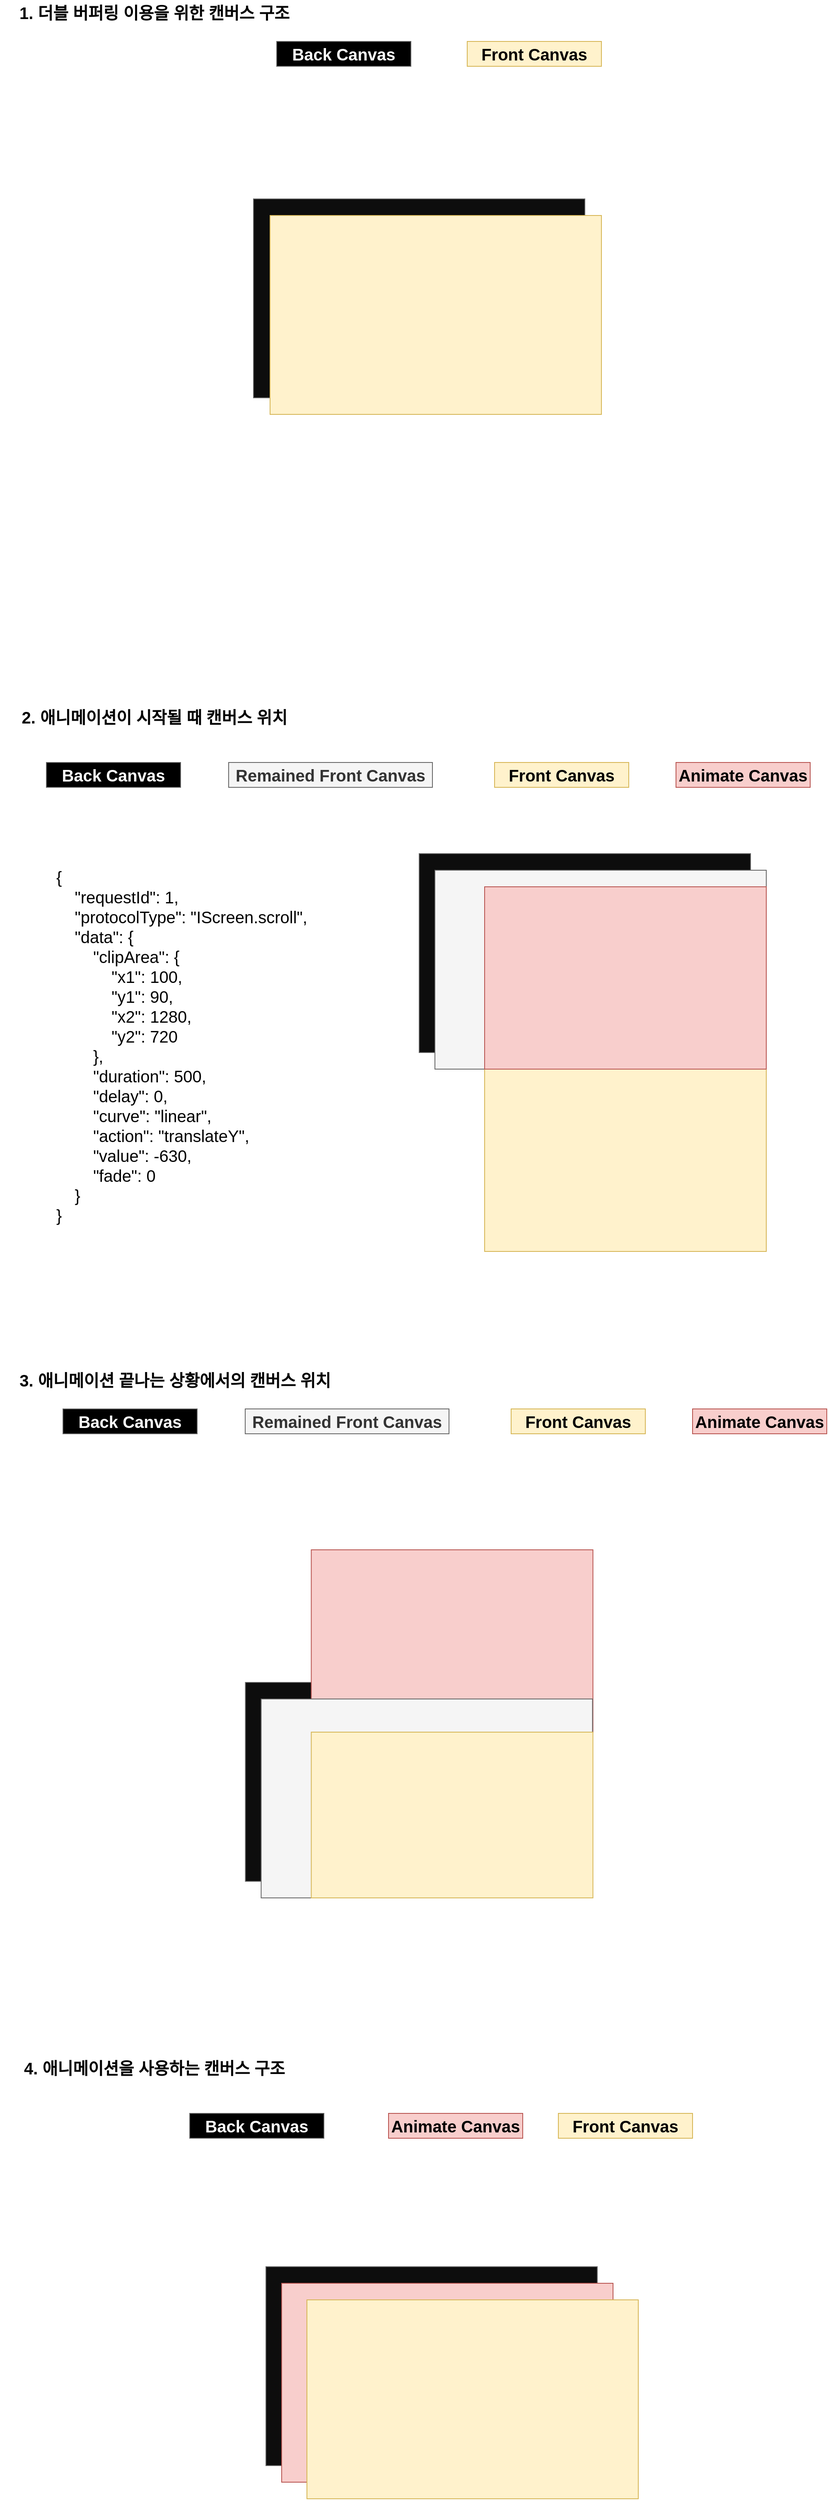<mxfile version="14.6.3" type="github"><diagram id="7ASvY5533X9Y6ewrQkF5" name="Page-1"><mxGraphModel dx="1226" dy="1307" grid="1" gridSize="10" guides="1" tooltips="1" connect="1" arrows="1" fold="1" page="1" pageScale="1" pageWidth="1169" pageHeight="827" math="0" shadow="0"><root><mxCell id="0"/><mxCell id="1" parent="0"/><mxCell id="V8t2Ay-YsVY3AO_K1ePc-39" value="" style="rounded=0;whiteSpace=wrap;html=1;strokeColor=#666666;fontColor=#333333;fillColor=#0D0D0D;" parent="1" vertex="1"><mxGeometry x="330.25" y="2050" width="400" height="240" as="geometry"/></mxCell><mxCell id="V8t2Ay-YsVY3AO_K1ePc-42" value="" style="rounded=0;whiteSpace=wrap;html=1;fillColor=#f8cecc;strokeColor=#b85450;" parent="1" vertex="1"><mxGeometry x="409.75" y="1890" width="340" height="220" as="geometry"/></mxCell><mxCell id="V8t2Ay-YsVY3AO_K1ePc-33" value="" style="rounded=0;whiteSpace=wrap;html=1;strokeColor=#666666;fontColor=#333333;fillColor=#0D0D0D;" parent="1" vertex="1"><mxGeometry x="540" y="1050" width="400" height="240" as="geometry"/></mxCell><mxCell id="V8t2Ay-YsVY3AO_K1ePc-1" value="" style="rounded=0;whiteSpace=wrap;html=1;strokeColor=#666666;fontColor=#333333;fillColor=#0D0D0D;" parent="1" vertex="1"><mxGeometry x="340" y="260" width="400" height="240" as="geometry"/></mxCell><mxCell id="V8t2Ay-YsVY3AO_K1ePc-3" value="" style="rounded=0;whiteSpace=wrap;html=1;fillColor=#fff2cc;strokeColor=#d6b656;" parent="1" vertex="1"><mxGeometry x="360" y="280" width="400" height="240" as="geometry"/></mxCell><mxCell id="V8t2Ay-YsVY3AO_K1ePc-5" value="Back Canvas" style="text;html=1;strokeColor=#666666;align=center;verticalAlign=middle;whiteSpace=wrap;rounded=0;fontStyle=1;fontSize=20;fillColor=#000000;fontColor=#FCFCFC;" parent="1" vertex="1"><mxGeometry x="368" y="70" width="162" height="30" as="geometry"/></mxCell><mxCell id="V8t2Ay-YsVY3AO_K1ePc-6" value="Front Canvas" style="text;html=1;strokeColor=#d6b656;fillColor=#fff2cc;align=center;verticalAlign=middle;whiteSpace=wrap;rounded=0;fontStyle=1;fontSize=20;" parent="1" vertex="1"><mxGeometry x="598" y="70" width="162" height="30" as="geometry"/></mxCell><mxCell id="V8t2Ay-YsVY3AO_K1ePc-16" value="" style="rounded=0;whiteSpace=wrap;html=1;fillColor=#f5f5f5;strokeColor=#666666;fontColor=#333333;" parent="1" vertex="1"><mxGeometry x="559" y="1070" width="400" height="240" as="geometry"/></mxCell><mxCell id="V8t2Ay-YsVY3AO_K1ePc-17" value="" style="rounded=0;whiteSpace=wrap;html=1;fillColor=#fff2cc;strokeColor=#d6b656;" parent="1" vertex="1"><mxGeometry x="619" y="1310" width="340" height="220" as="geometry"/></mxCell><mxCell id="V8t2Ay-YsVY3AO_K1ePc-18" value="Remained Front Canvas" style="text;html=1;strokeColor=#666666;fillColor=#f5f5f5;align=center;verticalAlign=middle;whiteSpace=wrap;rounded=0;fontStyle=1;fontSize=20;fontColor=#333333;" parent="1" vertex="1"><mxGeometry x="310" y="940" width="246" height="30" as="geometry"/></mxCell><mxCell id="V8t2Ay-YsVY3AO_K1ePc-19" value="Front Canvas" style="text;html=1;strokeColor=#d6b656;fillColor=#fff2cc;align=center;verticalAlign=middle;whiteSpace=wrap;rounded=0;fontStyle=1;fontSize=20;" parent="1" vertex="1"><mxGeometry x="631" y="940" width="162" height="30" as="geometry"/></mxCell><mxCell id="V8t2Ay-YsVY3AO_K1ePc-20" value="Animate Canvas" style="text;html=1;strokeColor=#b85450;fillColor=#f8cecc;align=center;verticalAlign=middle;whiteSpace=wrap;rounded=0;fontStyle=1;fontSize=20;" parent="1" vertex="1"><mxGeometry x="850" y="940" width="162" height="30" as="geometry"/></mxCell><mxCell id="V8t2Ay-YsVY3AO_K1ePc-32" value="" style="rounded=0;whiteSpace=wrap;html=1;fillColor=#f8cecc;strokeColor=#b85450;" parent="1" vertex="1"><mxGeometry x="619" y="1090" width="340" height="220" as="geometry"/></mxCell><mxCell id="V8t2Ay-YsVY3AO_K1ePc-34" value="Back Canvas" style="text;html=1;strokeColor=#666666;align=center;verticalAlign=middle;whiteSpace=wrap;rounded=0;fontStyle=1;fontSize=20;fillColor=#000000;fontColor=#FCFCFC;" parent="1" vertex="1"><mxGeometry x="90" y="940" width="162" height="30" as="geometry"/></mxCell><mxCell id="V8t2Ay-YsVY3AO_K1ePc-35" value="Remained Front Canvas" style="text;html=1;strokeColor=#666666;fillColor=#f5f5f5;align=center;verticalAlign=middle;whiteSpace=wrap;rounded=0;fontStyle=1;fontSize=20;fontColor=#333333;" parent="1" vertex="1"><mxGeometry x="330" y="1720" width="246" height="30" as="geometry"/></mxCell><mxCell id="V8t2Ay-YsVY3AO_K1ePc-36" value="Front Canvas" style="text;html=1;strokeColor=#d6b656;fillColor=#fff2cc;align=center;verticalAlign=middle;whiteSpace=wrap;rounded=0;fontStyle=1;fontSize=20;" parent="1" vertex="1"><mxGeometry x="651" y="1720" width="162" height="30" as="geometry"/></mxCell><mxCell id="V8t2Ay-YsVY3AO_K1ePc-37" value="Animate Canvas" style="text;html=1;strokeColor=#b85450;fillColor=#f8cecc;align=center;verticalAlign=middle;whiteSpace=wrap;rounded=0;fontStyle=1;fontSize=20;" parent="1" vertex="1"><mxGeometry x="870" y="1720" width="162" height="30" as="geometry"/></mxCell><mxCell id="V8t2Ay-YsVY3AO_K1ePc-38" value="Back Canvas" style="text;html=1;strokeColor=#666666;align=center;verticalAlign=middle;whiteSpace=wrap;rounded=0;fontStyle=1;fontSize=20;fillColor=#000000;fontColor=#FCFCFC;" parent="1" vertex="1"><mxGeometry x="110" y="1720" width="162" height="30" as="geometry"/></mxCell><mxCell id="V8t2Ay-YsVY3AO_K1ePc-40" value="" style="rounded=0;whiteSpace=wrap;html=1;fillColor=#f5f5f5;strokeColor=#666666;fontColor=#333333;" parent="1" vertex="1"><mxGeometry x="349.25" y="2070" width="400" height="240" as="geometry"/></mxCell><mxCell id="V8t2Ay-YsVY3AO_K1ePc-41" value="" style="rounded=0;whiteSpace=wrap;html=1;fillColor=#fff2cc;strokeColor=#d6b656;" parent="1" vertex="1"><mxGeometry x="409.75" y="2110" width="340" height="200" as="geometry"/></mxCell><mxCell id="V8t2Ay-YsVY3AO_K1ePc-43" value="&lt;font color=&quot;#000000&quot;&gt;{&lt;br&gt;&amp;nbsp; &amp;nbsp; &quot;requestId&quot;: 1,&lt;br&gt;&amp;nbsp; &amp;nbsp; &quot;protocolType&quot;: &quot;IScreen.scroll&quot;,&lt;br&gt;&amp;nbsp; &amp;nbsp; &quot;data&quot;: {&lt;br&gt;&amp;nbsp; &amp;nbsp; &amp;nbsp; &amp;nbsp; &quot;clipArea&quot;: {&lt;br&gt;&amp;nbsp; &amp;nbsp; &amp;nbsp; &amp;nbsp; &amp;nbsp; &amp;nbsp; &quot;x1&quot;: 100,&lt;br&gt;&amp;nbsp; &amp;nbsp; &amp;nbsp; &amp;nbsp; &amp;nbsp; &amp;nbsp; &quot;y1&quot;: 90,&lt;br&gt;&amp;nbsp; &amp;nbsp; &amp;nbsp; &amp;nbsp; &amp;nbsp; &amp;nbsp; &quot;x2&quot;: 1280,&lt;br&gt;&amp;nbsp; &amp;nbsp; &amp;nbsp; &amp;nbsp; &amp;nbsp; &amp;nbsp; &quot;y2&quot;: 720&lt;br&gt;&amp;nbsp; &amp;nbsp; &amp;nbsp; &amp;nbsp; },&lt;br&gt;&amp;nbsp; &amp;nbsp; &amp;nbsp; &amp;nbsp; &quot;duration&quot;: 500,&lt;br&gt;&amp;nbsp; &amp;nbsp; &amp;nbsp; &amp;nbsp; &quot;delay&quot;: 0,&lt;br&gt;&amp;nbsp; &amp;nbsp; &amp;nbsp; &amp;nbsp; &quot;curve&quot;: &quot;linear&quot;,&lt;br&gt;&amp;nbsp; &amp;nbsp; &amp;nbsp; &amp;nbsp; &quot;action&quot;: &quot;translateY&quot;,&lt;br&gt;&amp;nbsp; &amp;nbsp; &amp;nbsp; &amp;nbsp; &quot;value&quot;: -630,&lt;br&gt;&amp;nbsp; &amp;nbsp; &amp;nbsp; &amp;nbsp; &quot;fade&quot;: 0&lt;br&gt;&amp;nbsp; &amp;nbsp; }&lt;br&gt;}&lt;/font&gt;" style="text;whiteSpace=wrap;html=1;fontSize=20;fontColor=#FCFCFC;" parent="1" vertex="1"><mxGeometry x="100" y="1060" width="330" height="450" as="geometry"/></mxCell><mxCell id="V8t2Ay-YsVY3AO_K1ePc-45" value="Front Canvas" style="text;html=1;strokeColor=#d6b656;fillColor=#fff2cc;align=center;verticalAlign=middle;whiteSpace=wrap;rounded=0;fontStyle=1;fontSize=20;" parent="1" vertex="1"><mxGeometry x="708" y="2570" width="162" height="30" as="geometry"/></mxCell><mxCell id="V8t2Ay-YsVY3AO_K1ePc-46" value="Animate Canvas" style="text;html=1;strokeColor=#b85450;fillColor=#f8cecc;align=center;verticalAlign=middle;whiteSpace=wrap;rounded=0;fontStyle=1;fontSize=20;" parent="1" vertex="1"><mxGeometry x="503" y="2570" width="162" height="30" as="geometry"/></mxCell><mxCell id="V8t2Ay-YsVY3AO_K1ePc-47" value="Back Canvas" style="text;html=1;strokeColor=#666666;align=center;verticalAlign=middle;whiteSpace=wrap;rounded=0;fontStyle=1;fontSize=20;fillColor=#000000;fontColor=#FCFCFC;" parent="1" vertex="1"><mxGeometry x="263" y="2570" width="162" height="30" as="geometry"/></mxCell><mxCell id="V8t2Ay-YsVY3AO_K1ePc-48" value="" style="rounded=0;whiteSpace=wrap;html=1;strokeColor=#666666;fontColor=#333333;fillColor=#0D0D0D;" parent="1" vertex="1"><mxGeometry x="355" y="2755" width="400" height="240" as="geometry"/></mxCell><mxCell id="V8t2Ay-YsVY3AO_K1ePc-49" value="" style="rounded=0;whiteSpace=wrap;html=1;fillColor=#f8cecc;strokeColor=#b85450;" parent="1" vertex="1"><mxGeometry x="374" y="2775" width="400" height="240" as="geometry"/></mxCell><mxCell id="V8t2Ay-YsVY3AO_K1ePc-52" value="" style="rounded=0;whiteSpace=wrap;html=1;fillColor=#fff2cc;strokeColor=#d6b656;" parent="1" vertex="1"><mxGeometry x="404.5" y="2795" width="400" height="240" as="geometry"/></mxCell><mxCell id="V8t2Ay-YsVY3AO_K1ePc-55" value="1. 더블 버퍼링 이용을 위한 캔버스 구조" style="text;html=1;resizable=0;autosize=1;align=center;verticalAlign=middle;points=[];fillColor=none;strokeColor=none;rounded=0;fontSize=20;fontStyle=1;fontColor=#030303;" parent="1" vertex="1"><mxGeometry x="34.5" y="20" width="370" height="30" as="geometry"/></mxCell><mxCell id="V8t2Ay-YsVY3AO_K1ePc-56" value="2. 애니메이션이 시작될 때 캔버스 위치" style="text;html=1;resizable=0;autosize=1;align=center;verticalAlign=middle;points=[];fillColor=none;strokeColor=none;rounded=0;fontSize=20;fontStyle=1;fontColor=#030303;" parent="1" vertex="1"><mxGeometry x="39.5" y="870" width="360" height="30" as="geometry"/></mxCell><mxCell id="V8t2Ay-YsVY3AO_K1ePc-57" value="3. 애니메이션 끝나는 상황에서의 캔버스 위치" style="text;html=1;resizable=0;autosize=1;align=center;verticalAlign=middle;points=[];fillColor=none;strokeColor=none;rounded=0;fontSize=20;fontStyle=1;fontColor=#030303;" parent="1" vertex="1"><mxGeometry x="35" y="1670" width="420" height="30" as="geometry"/></mxCell><mxCell id="V8t2Ay-YsVY3AO_K1ePc-58" value="4. 애니메이션을 사용하는 캔버스 구조" style="text;html=1;resizable=0;autosize=1;align=center;verticalAlign=middle;points=[];fillColor=none;strokeColor=none;rounded=0;fontSize=20;fontStyle=1;fontColor=#030303;" parent="1" vertex="1"><mxGeometry x="44.5" y="2500" width="350" height="30" as="geometry"/></mxCell></root></mxGraphModel></diagram></mxfile>
